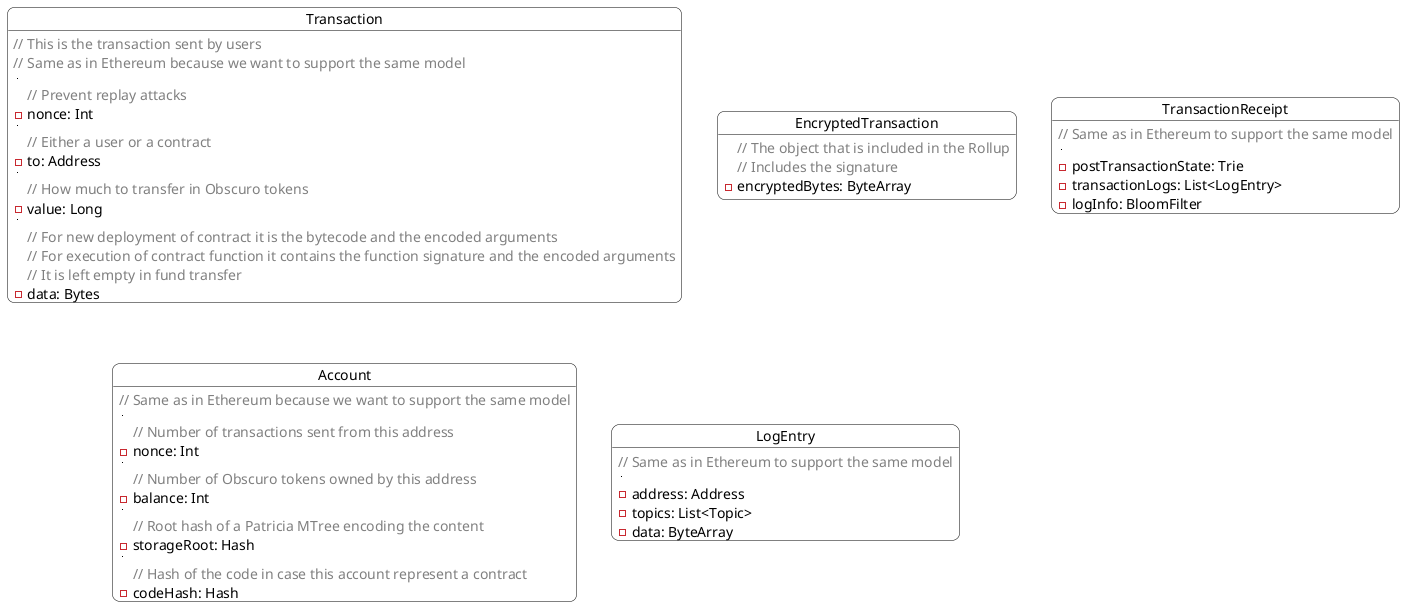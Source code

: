 @startuml
!pragma teoz true
skinparam monochrome false
skinparam roundcorner 15
skinparam shadowing false
skinparam object{
  BackgroundColor White
  BorderColor Black
}

!define C(x) <color:grey>// x</color>
!define NL |||

object Transaction{
    C(This is the transaction sent by users)
    C(Same as in Ethereum because we want to support the same model)
    NL

    NL
	C(Prevent replay attacks)
	- nonce: Int

    NL
	C(Either a user or a contract)
	- to: Address

    NL
	C(How much to transfer in Obscuro tokens)
	- value: Long

    NL
	C(For new deployment of contract it is the bytecode and the encoded arguments)
	C(For execution of contract function it contains the function signature and the encoded arguments)
	C(It is left empty in fund transfer)
	- data: Bytes
}

object EncryptedTransaction{
    C(The object that is included in the Rollup)
    C(Includes the signature)
    - encryptedBytes: ByteArray
}

object TransactionReceipt {
    C(Same as in Ethereum to support the same model)
    NL
    - postTransactionState: Trie
    - transactionLogs: List<LogEntry>
    - logInfo: BloomFilter
}

object Account {
    C(Same as in Ethereum because we want to support the same model)
    NL

    C(Number of transactions sent from this address)
    - nonce: Int

    NL
    C(Number of Obscuro tokens owned by this address)
    - balance: Int

    NL
    C(Root hash of a Patricia MTree encoding the content)
    - storageRoot: Hash

    NL
    C(Hash of the code in case this account represent a contract)
    - codeHash: Hash
}

object LogEntry {
    C(Same as in Ethereum to support the same model)
    NL
    - address: Address
    - topics: List<Topic>
    - data: ByteArray
}
@enduml
